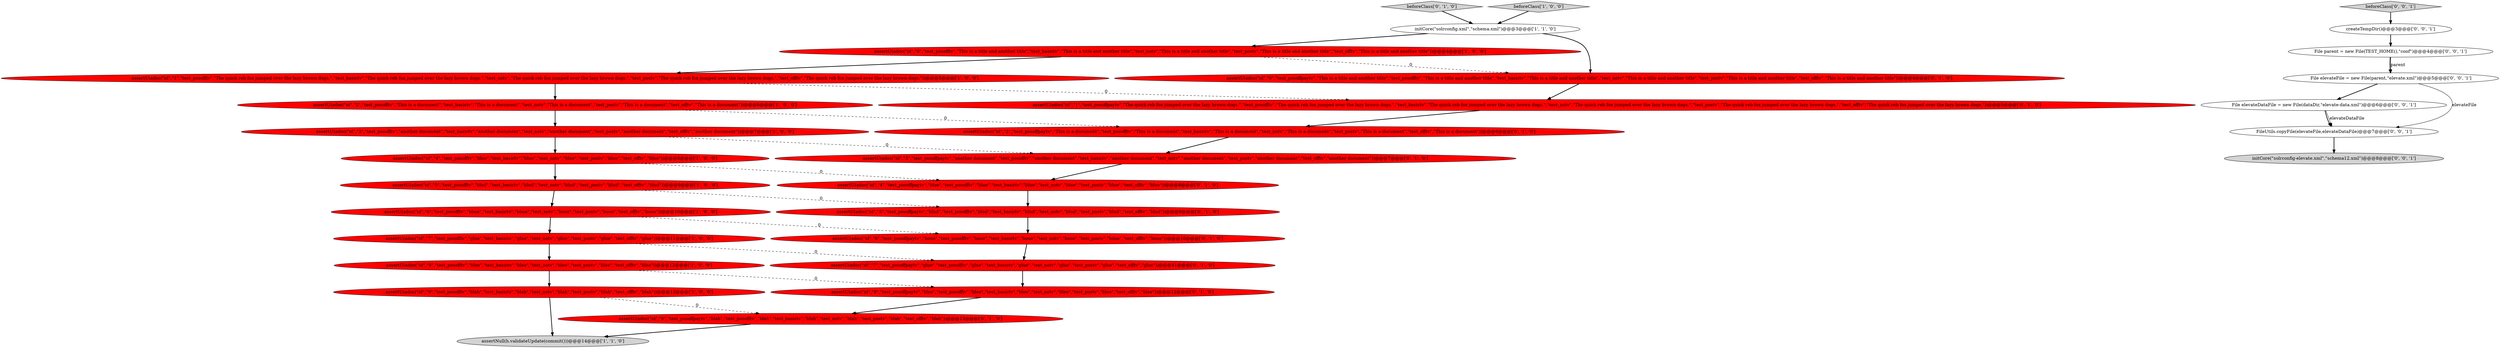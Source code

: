 digraph {
7 [style = filled, label = "assertU(adoc(\"id\",\"2\",\"test_posofftv\",\"This is a document\",\"test_basictv\",\"This is a document\",\"test_notv\",\"This is a document\",\"test_postv\",\"This is a document\",\"test_offtv\",\"This is a document\"))@@@6@@@['1', '0', '0']", fillcolor = red, shape = ellipse image = "AAA1AAABBB1BBB"];
3 [style = filled, label = "assertU(adoc(\"id\",\"4\",\"test_posofftv\",\"blue\",\"test_basictv\",\"blue\",\"test_notv\",\"blue\",\"test_postv\",\"blue\",\"test_offtv\",\"blue\"))@@@8@@@['1', '0', '0']", fillcolor = red, shape = ellipse image = "AAA1AAABBB1BBB"];
13 [style = filled, label = "assertU(adoc(\"id\",\"6\",\"test_posoffpaytv\",\"boue\",\"test_posofftv\",\"boue\",\"test_basictv\",\"boue\",\"test_notv\",\"boue\",\"test_postv\",\"boue\",\"test_offtv\",\"boue\"))@@@10@@@['0', '1', '0']", fillcolor = red, shape = ellipse image = "AAA1AAABBB2BBB"];
0 [style = filled, label = "assertU(adoc(\"id\",\"7\",\"test_posofftv\",\"glue\",\"test_basictv\",\"glue\",\"test_notv\",\"glue\",\"test_postv\",\"glue\",\"test_offtv\",\"glue\"))@@@11@@@['1', '0', '0']", fillcolor = red, shape = ellipse image = "AAA1AAABBB1BBB"];
15 [style = filled, label = "beforeClass['0', '1', '0']", fillcolor = lightgray, shape = diamond image = "AAA0AAABBB2BBB"];
26 [style = filled, label = "File elevateDataFile = new File(dataDir,\"elevate-data.xml\")@@@6@@@['0', '0', '1']", fillcolor = white, shape = ellipse image = "AAA0AAABBB3BBB"];
2 [style = filled, label = "beforeClass['1', '0', '0']", fillcolor = lightgray, shape = diamond image = "AAA0AAABBB1BBB"];
17 [style = filled, label = "assertU(adoc(\"id\",\"8\",\"test_posoffpaytv\",\"blee\",\"test_posofftv\",\"blee\",\"test_basictv\",\"blee\",\"test_notv\",\"blee\",\"test_postv\",\"blee\",\"test_offtv\",\"blee\"))@@@12@@@['0', '1', '0']", fillcolor = red, shape = ellipse image = "AAA1AAABBB2BBB"];
18 [style = filled, label = "assertU(adoc(\"id\",\"2\",\"test_posoffpaytv\",\"This is a document\",\"test_posofftv\",\"This is a document\",\"test_basictv\",\"This is a document\",\"test_notv\",\"This is a document\",\"test_postv\",\"This is a document\",\"test_offtv\",\"This is a document\"))@@@6@@@['0', '1', '0']", fillcolor = red, shape = ellipse image = "AAA1AAABBB2BBB"];
5 [style = filled, label = "assertU(adoc(\"id\",\"0\",\"test_posofftv\",\"This is a title and another title\",\"test_basictv\",\"This is a title and another title\",\"test_notv\",\"This is a title and another title\",\"test_postv\",\"This is a title and another title\",\"test_offtv\",\"This is a title and another title\"))@@@4@@@['1', '0', '0']", fillcolor = red, shape = ellipse image = "AAA1AAABBB1BBB"];
9 [style = filled, label = "assertU(adoc(\"id\",\"8\",\"test_posofftv\",\"blee\",\"test_basictv\",\"blee\",\"test_notv\",\"blee\",\"test_postv\",\"blee\",\"test_offtv\",\"blee\"))@@@12@@@['1', '0', '0']", fillcolor = red, shape = ellipse image = "AAA1AAABBB1BBB"];
8 [style = filled, label = "assertU(adoc(\"id\",\"3\",\"test_posofftv\",\"another document\",\"test_basictv\",\"another document\",\"test_notv\",\"another document\",\"test_postv\",\"another document\",\"test_offtv\",\"another document\"))@@@7@@@['1', '0', '0']", fillcolor = red, shape = ellipse image = "AAA1AAABBB1BBB"];
6 [style = filled, label = "assertNull(h.validateUpdate(commit()))@@@14@@@['1', '1', '0']", fillcolor = lightgray, shape = ellipse image = "AAA0AAABBB1BBB"];
24 [style = filled, label = "beforeClass['0', '0', '1']", fillcolor = lightgray, shape = diamond image = "AAA0AAABBB3BBB"];
4 [style = filled, label = "assertU(adoc(\"id\",\"1\",\"test_posofftv\",\"The quick reb fox jumped over the lazy brown dogs.\",\"test_basictv\",\"The quick reb fox jumped over the lazy brown dogs.\",\"test_notv\",\"The quick reb fox jumped over the lazy brown dogs.\",\"test_postv\",\"The quick reb fox jumped over the lazy brown dogs.\",\"test_offtv\",\"The quick reb fox jumped over the lazy brown dogs.\"))@@@5@@@['1', '0', '0']", fillcolor = red, shape = ellipse image = "AAA1AAABBB1BBB"];
11 [style = filled, label = "assertU(adoc(\"id\",\"6\",\"test_posofftv\",\"boue\",\"test_basictv\",\"boue\",\"test_notv\",\"boue\",\"test_postv\",\"boue\",\"test_offtv\",\"boue\"))@@@10@@@['1', '0', '0']", fillcolor = red, shape = ellipse image = "AAA1AAABBB1BBB"];
30 [style = filled, label = "createTempDir()@@@3@@@['0', '0', '1']", fillcolor = white, shape = ellipse image = "AAA0AAABBB3BBB"];
16 [style = filled, label = "assertU(adoc(\"id\",\"1\",\"test_posoffpaytv\",\"The quick reb fox jumped over the lazy brown dogs.\",\"test_posofftv\",\"The quick reb fox jumped over the lazy brown dogs.\",\"test_basictv\",\"The quick reb fox jumped over the lazy brown dogs.\",\"test_notv\",\"The quick reb fox jumped over the lazy brown dogs.\",\"test_postv\",\"The quick reb fox jumped over the lazy brown dogs.\",\"test_offtv\",\"The quick reb fox jumped over the lazy brown dogs.\"))@@@5@@@['0', '1', '0']", fillcolor = red, shape = ellipse image = "AAA1AAABBB2BBB"];
14 [style = filled, label = "assertU(adoc(\"id\",\"5\",\"test_posoffpaytv\",\"blud\",\"test_posofftv\",\"blud\",\"test_basictv\",\"blud\",\"test_notv\",\"blud\",\"test_postv\",\"blud\",\"test_offtv\",\"blud\"))@@@9@@@['0', '1', '0']", fillcolor = red, shape = ellipse image = "AAA1AAABBB2BBB"];
27 [style = filled, label = "File parent = new File(TEST_HOME(),\"conf\")@@@4@@@['0', '0', '1']", fillcolor = white, shape = ellipse image = "AAA0AAABBB3BBB"];
10 [style = filled, label = "assertU(adoc(\"id\",\"5\",\"test_posofftv\",\"blud\",\"test_basictv\",\"blud\",\"test_notv\",\"blud\",\"test_postv\",\"blud\",\"test_offtv\",\"blud\"))@@@9@@@['1', '0', '0']", fillcolor = red, shape = ellipse image = "AAA1AAABBB1BBB"];
21 [style = filled, label = "assertU(adoc(\"id\",\"3\",\"test_posoffpaytv\",\"another document\",\"test_posofftv\",\"another document\",\"test_basictv\",\"another document\",\"test_notv\",\"another document\",\"test_postv\",\"another document\",\"test_offtv\",\"another document\"))@@@7@@@['0', '1', '0']", fillcolor = red, shape = ellipse image = "AAA1AAABBB2BBB"];
20 [style = filled, label = "assertU(adoc(\"id\",\"4\",\"test_posoffpaytv\",\"blue\",\"test_posofftv\",\"blue\",\"test_basictv\",\"blue\",\"test_notv\",\"blue\",\"test_postv\",\"blue\",\"test_offtv\",\"blue\"))@@@8@@@['0', '1', '0']", fillcolor = red, shape = ellipse image = "AAA1AAABBB2BBB"];
1 [style = filled, label = "initCore(\"solrconfig.xml\",\"schema.xml\")@@@3@@@['1', '1', '0']", fillcolor = white, shape = ellipse image = "AAA0AAABBB1BBB"];
19 [style = filled, label = "assertU(adoc(\"id\",\"9\",\"test_posoffpaytv\",\"blah\",\"test_posofftv\",\"blah\",\"test_basictv\",\"blah\",\"test_notv\",\"blah\",\"test_postv\",\"blah\",\"test_offtv\",\"blah\"))@@@13@@@['0', '1', '0']", fillcolor = red, shape = ellipse image = "AAA1AAABBB2BBB"];
22 [style = filled, label = "assertU(adoc(\"id\",\"7\",\"test_posoffpaytv\",\"glue\",\"test_posofftv\",\"glue\",\"test_basictv\",\"glue\",\"test_notv\",\"glue\",\"test_postv\",\"glue\",\"test_offtv\",\"glue\"))@@@11@@@['0', '1', '0']", fillcolor = red, shape = ellipse image = "AAA1AAABBB2BBB"];
25 [style = filled, label = "initCore(\"solrconfig-elevate.xml\",\"schema12.xml\")@@@8@@@['0', '0', '1']", fillcolor = lightgray, shape = ellipse image = "AAA0AAABBB3BBB"];
28 [style = filled, label = "File elevateFile = new File(parent,\"elevate.xml\")@@@5@@@['0', '0', '1']", fillcolor = white, shape = ellipse image = "AAA0AAABBB3BBB"];
12 [style = filled, label = "assertU(adoc(\"id\",\"9\",\"test_posofftv\",\"blah\",\"test_basictv\",\"blah\",\"test_notv\",\"blah\",\"test_postv\",\"blah\",\"test_offtv\",\"blah\"))@@@13@@@['1', '0', '0']", fillcolor = red, shape = ellipse image = "AAA1AAABBB1BBB"];
29 [style = filled, label = "FileUtils.copyFile(elevateFile,elevateDataFile)@@@7@@@['0', '0', '1']", fillcolor = white, shape = ellipse image = "AAA0AAABBB3BBB"];
23 [style = filled, label = "assertU(adoc(\"id\",\"0\",\"test_posoffpaytv\",\"This is a title and another title\",\"test_posofftv\",\"This is a title and another title\",\"test_basictv\",\"This is a title and another title\",\"test_notv\",\"This is a title and another title\",\"test_postv\",\"This is a title and another title\",\"test_offtv\",\"This is a title and another title\"))@@@4@@@['0', '1', '0']", fillcolor = red, shape = ellipse image = "AAA1AAABBB2BBB"];
1->5 [style = bold, label=""];
0->9 [style = bold, label=""];
23->16 [style = bold, label=""];
16->18 [style = bold, label=""];
4->16 [style = dashed, label="0"];
7->18 [style = dashed, label="0"];
2->1 [style = bold, label=""];
5->23 [style = dashed, label="0"];
26->29 [style = bold, label=""];
27->28 [style = bold, label=""];
8->3 [style = bold, label=""];
30->27 [style = bold, label=""];
26->29 [style = solid, label="elevateDataFile"];
29->25 [style = bold, label=""];
28->26 [style = bold, label=""];
20->14 [style = bold, label=""];
8->21 [style = dashed, label="0"];
7->8 [style = bold, label=""];
12->6 [style = bold, label=""];
19->6 [style = bold, label=""];
0->22 [style = dashed, label="0"];
17->19 [style = bold, label=""];
4->7 [style = bold, label=""];
1->23 [style = bold, label=""];
24->30 [style = bold, label=""];
3->10 [style = bold, label=""];
11->13 [style = dashed, label="0"];
11->0 [style = bold, label=""];
21->20 [style = bold, label=""];
12->19 [style = dashed, label="0"];
15->1 [style = bold, label=""];
9->17 [style = dashed, label="0"];
5->4 [style = bold, label=""];
3->20 [style = dashed, label="0"];
22->17 [style = bold, label=""];
28->29 [style = solid, label="elevateFile"];
13->22 [style = bold, label=""];
9->12 [style = bold, label=""];
18->21 [style = bold, label=""];
14->13 [style = bold, label=""];
10->14 [style = dashed, label="0"];
10->11 [style = bold, label=""];
27->28 [style = solid, label="parent"];
}
